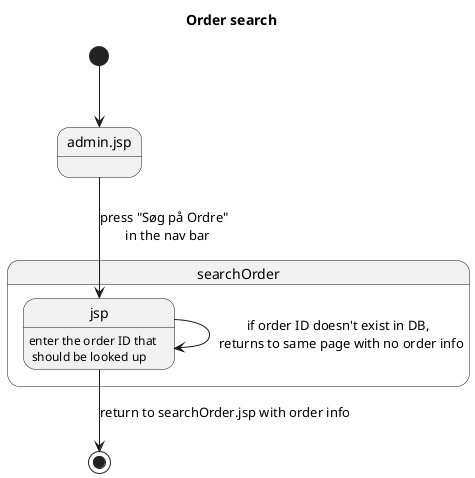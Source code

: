 @startuml

Title Order search
State StartPage

[*] --> StartPage
StartPage --> searchOrder.jsp : press "Søg på Ordre" \n in the nav bar
searchOrder.jsp : enter the order ID that \n should be looked up
searchOrder.jsp --> searchOrder.jsp : if order ID doesn't exist in DB, \n returns to same page with no order info
searchOrder.jsp --> [*] : return to searchOrder.jsp with order info


state "admin.jsp" as StartPage

@enduml